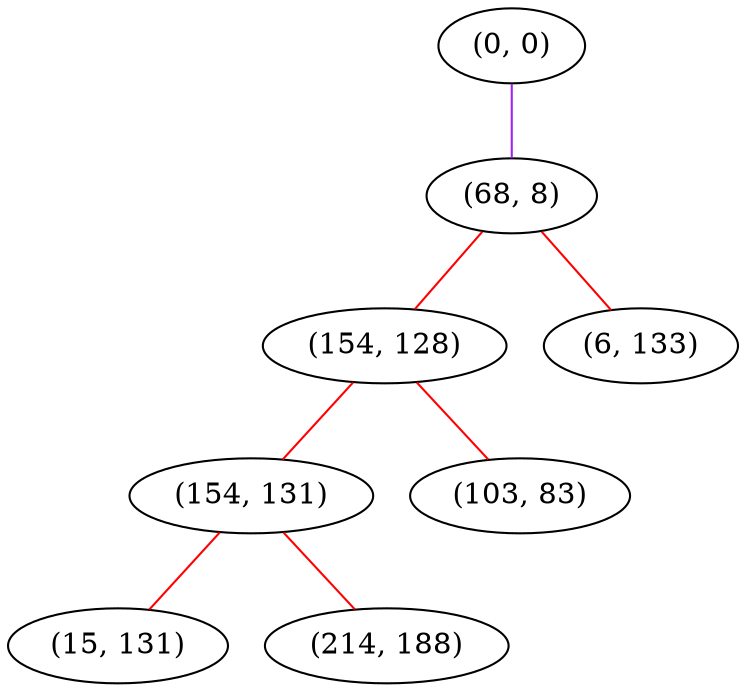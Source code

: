 graph "" {
"(0, 0)";
"(68, 8)";
"(154, 128)";
"(154, 131)";
"(103, 83)";
"(15, 131)";
"(214, 188)";
"(6, 133)";
"(0, 0)" -- "(68, 8)"  [color=purple, key=0, weight=4];
"(68, 8)" -- "(154, 128)"  [color=red, key=0, weight=1];
"(68, 8)" -- "(6, 133)"  [color=red, key=0, weight=1];
"(154, 128)" -- "(103, 83)"  [color=red, key=0, weight=1];
"(154, 128)" -- "(154, 131)"  [color=red, key=0, weight=1];
"(154, 131)" -- "(214, 188)"  [color=red, key=0, weight=1];
"(154, 131)" -- "(15, 131)"  [color=red, key=0, weight=1];
}
